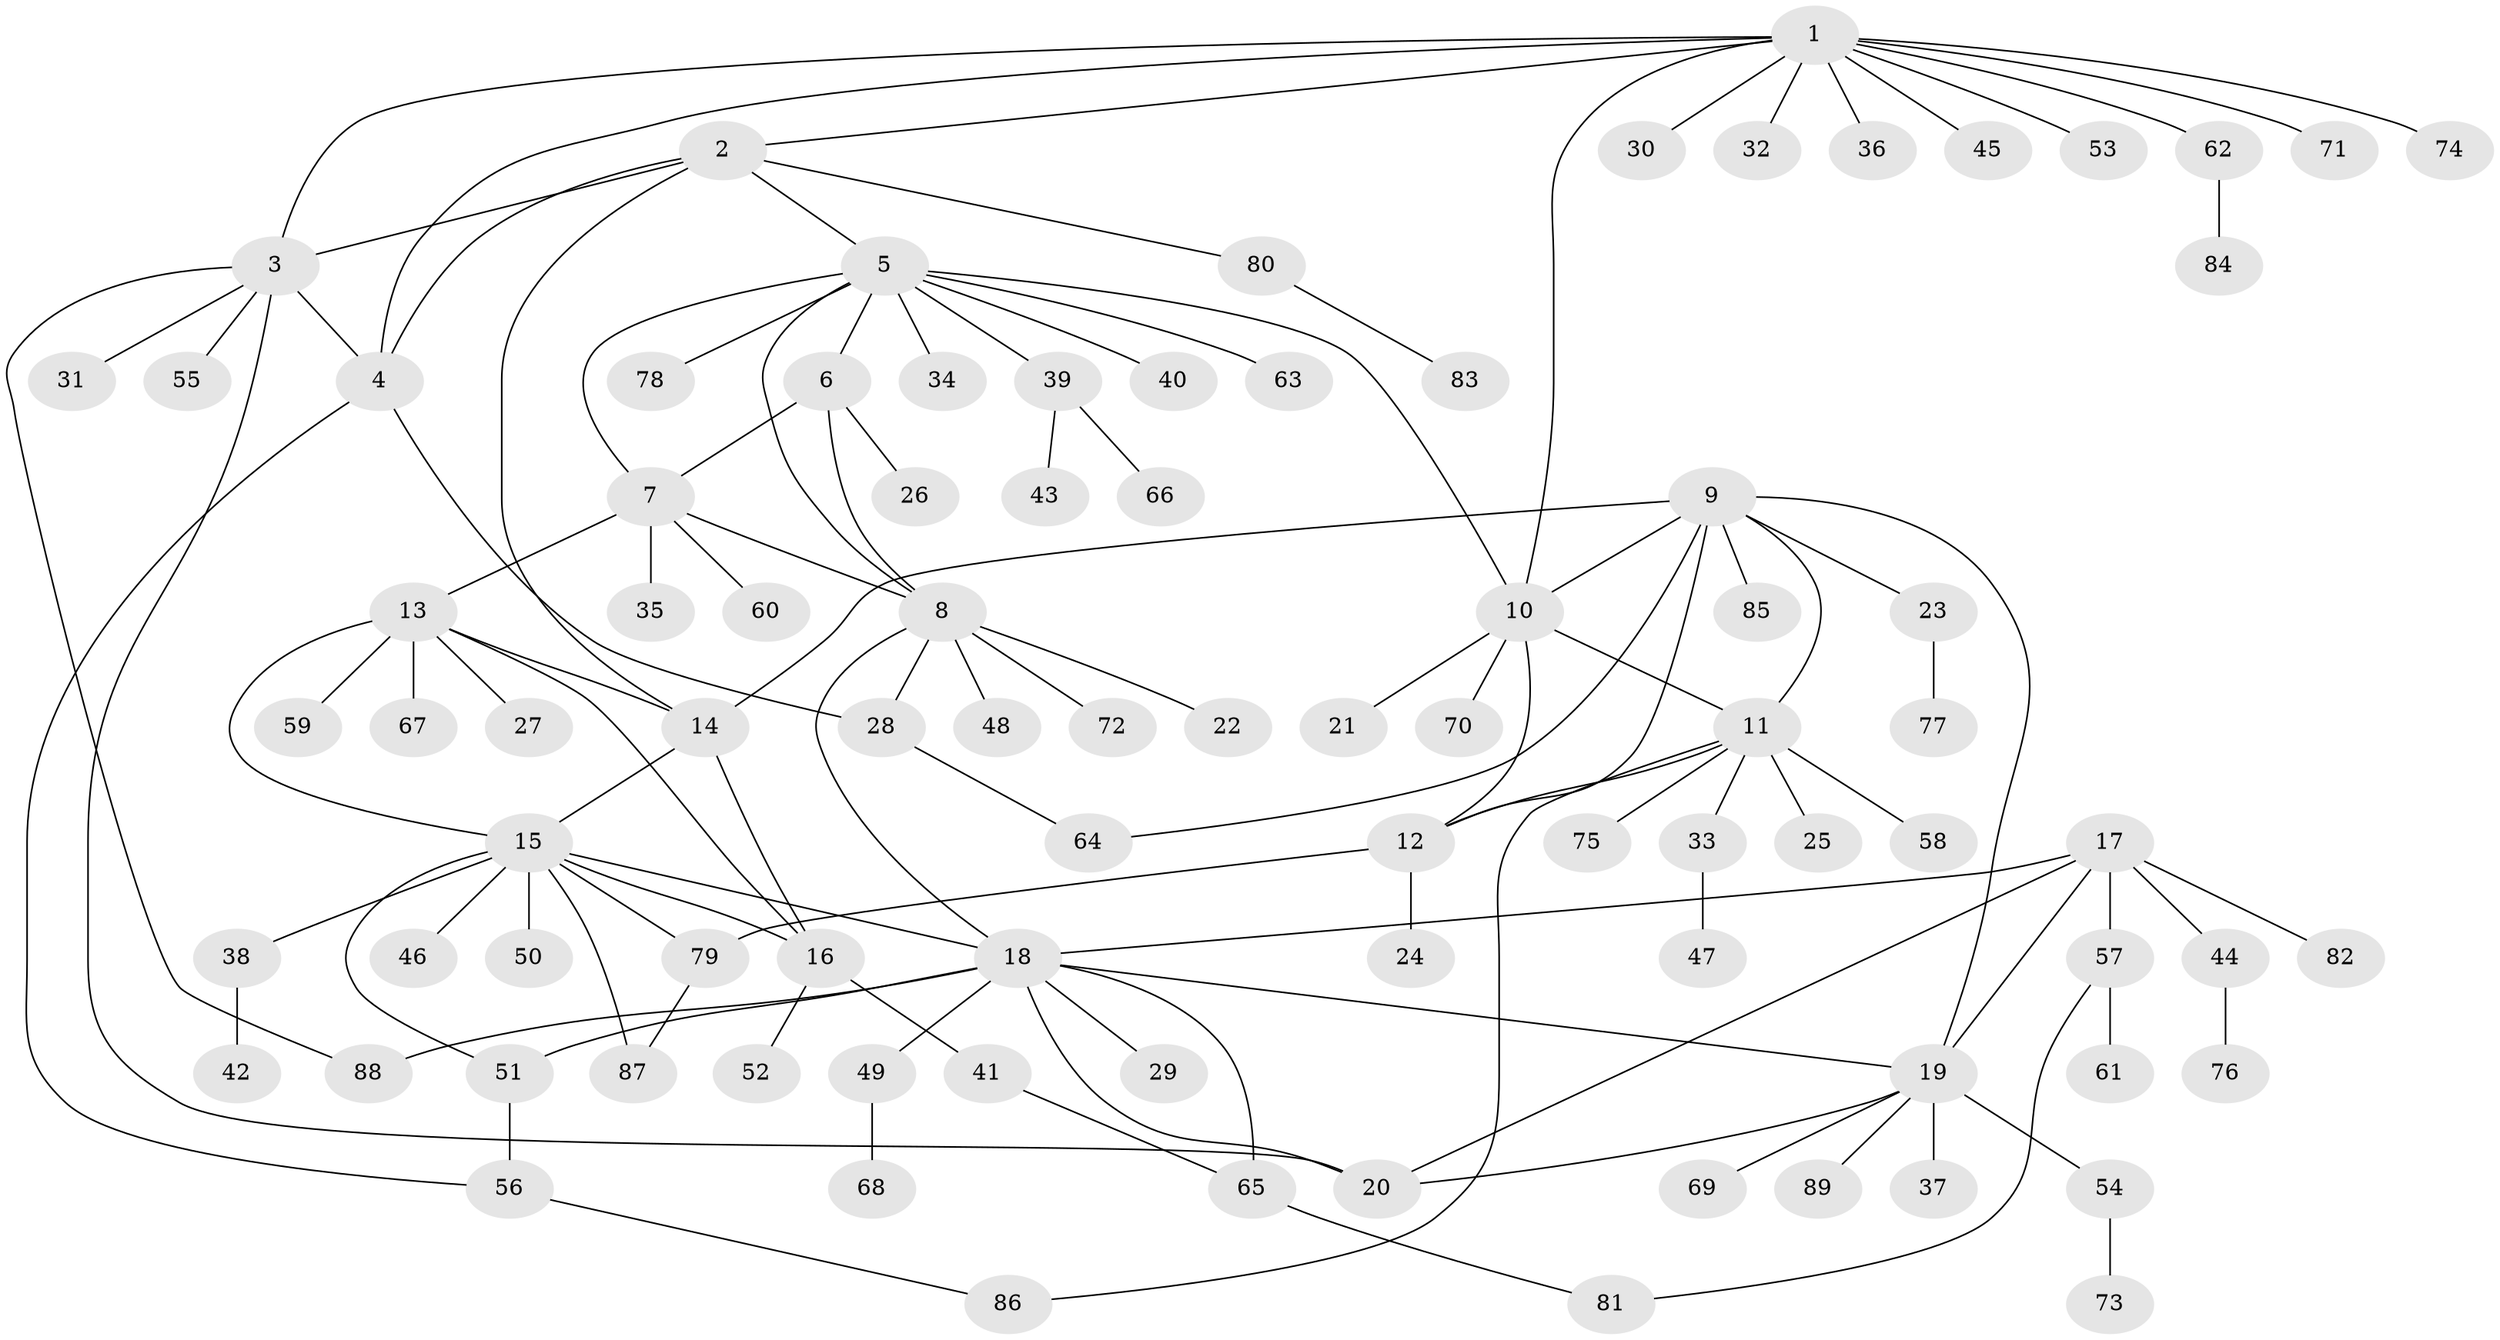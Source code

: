 // coarse degree distribution, {10: 0.047619047619047616, 5: 0.015873015873015872, 8: 0.047619047619047616, 9: 0.015873015873015872, 3: 0.09523809523809523, 7: 0.047619047619047616, 6: 0.031746031746031744, 4: 0.015873015873015872, 1: 0.5873015873015873, 2: 0.09523809523809523}
// Generated by graph-tools (version 1.1) at 2025/52/02/27/25 19:52:14]
// undirected, 89 vertices, 119 edges
graph export_dot {
graph [start="1"]
  node [color=gray90,style=filled];
  1;
  2;
  3;
  4;
  5;
  6;
  7;
  8;
  9;
  10;
  11;
  12;
  13;
  14;
  15;
  16;
  17;
  18;
  19;
  20;
  21;
  22;
  23;
  24;
  25;
  26;
  27;
  28;
  29;
  30;
  31;
  32;
  33;
  34;
  35;
  36;
  37;
  38;
  39;
  40;
  41;
  42;
  43;
  44;
  45;
  46;
  47;
  48;
  49;
  50;
  51;
  52;
  53;
  54;
  55;
  56;
  57;
  58;
  59;
  60;
  61;
  62;
  63;
  64;
  65;
  66;
  67;
  68;
  69;
  70;
  71;
  72;
  73;
  74;
  75;
  76;
  77;
  78;
  79;
  80;
  81;
  82;
  83;
  84;
  85;
  86;
  87;
  88;
  89;
  1 -- 2;
  1 -- 3;
  1 -- 4;
  1 -- 10;
  1 -- 30;
  1 -- 32;
  1 -- 36;
  1 -- 45;
  1 -- 53;
  1 -- 62;
  1 -- 71;
  1 -- 74;
  2 -- 3;
  2 -- 4;
  2 -- 5;
  2 -- 14;
  2 -- 80;
  3 -- 4;
  3 -- 20;
  3 -- 31;
  3 -- 55;
  3 -- 88;
  4 -- 28;
  4 -- 56;
  5 -- 6;
  5 -- 7;
  5 -- 8;
  5 -- 10;
  5 -- 34;
  5 -- 39;
  5 -- 40;
  5 -- 63;
  5 -- 78;
  6 -- 7;
  6 -- 8;
  6 -- 26;
  7 -- 8;
  7 -- 13;
  7 -- 35;
  7 -- 60;
  8 -- 18;
  8 -- 22;
  8 -- 28;
  8 -- 48;
  8 -- 72;
  9 -- 10;
  9 -- 11;
  9 -- 12;
  9 -- 14;
  9 -- 19;
  9 -- 23;
  9 -- 64;
  9 -- 85;
  10 -- 11;
  10 -- 12;
  10 -- 21;
  10 -- 70;
  11 -- 12;
  11 -- 25;
  11 -- 33;
  11 -- 58;
  11 -- 75;
  11 -- 86;
  12 -- 24;
  12 -- 79;
  13 -- 14;
  13 -- 15;
  13 -- 16;
  13 -- 27;
  13 -- 59;
  13 -- 67;
  14 -- 15;
  14 -- 16;
  15 -- 16;
  15 -- 18;
  15 -- 38;
  15 -- 46;
  15 -- 50;
  15 -- 51;
  15 -- 79;
  15 -- 87;
  16 -- 41;
  16 -- 52;
  17 -- 18;
  17 -- 19;
  17 -- 20;
  17 -- 44;
  17 -- 57;
  17 -- 82;
  18 -- 19;
  18 -- 20;
  18 -- 29;
  18 -- 49;
  18 -- 51;
  18 -- 65;
  18 -- 88;
  19 -- 20;
  19 -- 37;
  19 -- 54;
  19 -- 69;
  19 -- 89;
  23 -- 77;
  28 -- 64;
  33 -- 47;
  38 -- 42;
  39 -- 43;
  39 -- 66;
  41 -- 65;
  44 -- 76;
  49 -- 68;
  51 -- 56;
  54 -- 73;
  56 -- 86;
  57 -- 61;
  57 -- 81;
  62 -- 84;
  65 -- 81;
  79 -- 87;
  80 -- 83;
}
